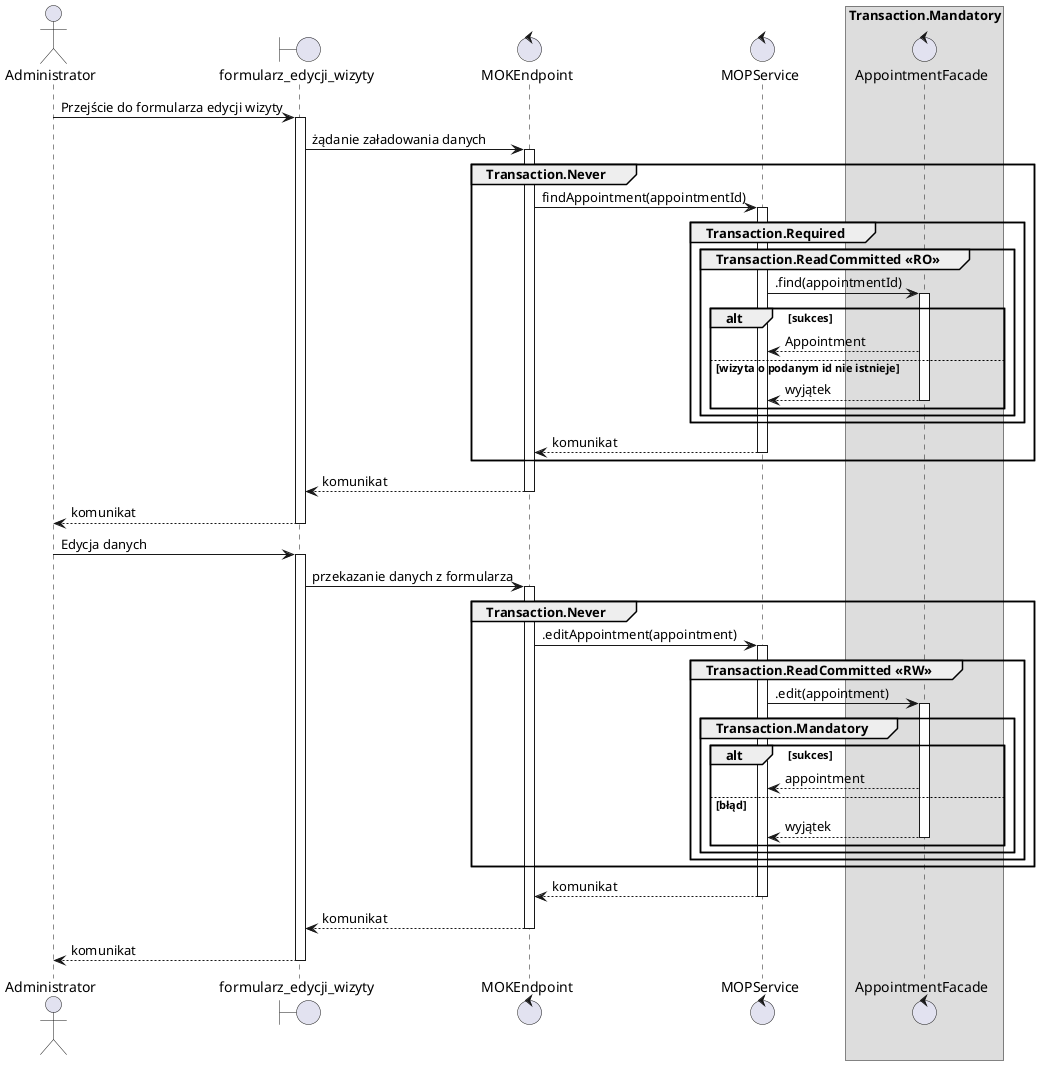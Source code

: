  @startuml MOP.11 - Edytuj dowolną wizytę


actor Administrator as guest
boundary formularz_edycji_wizyty as gui
control MOKEndpoint as endpoint
control MOPService as service
control AppointmentFacade as appointmentFacade

skinparam backgroundcolor transparent

guest -> gui ++ : Przejście do formularza edycji wizyty
gui -> endpoint ++ : żądanie załadowania danych

group Transaction.Never

    endpoint -> service  ++: findAppointment(appointmentId)

    group Transaction.Required
        group Transaction.ReadCommitted <<RO>>
            service -> appointmentFacade ++: .find(appointmentId)
            box Transaction.Mandatory
                participant appointmentFacade
            
                alt sukces
                    appointmentFacade --> service : Appointment
                else wizyta o podanym id nie istnieje
                    appointmentFacade --> service : wyjątek
                    deactivate
                end
                
            box
            
        end
    end
    return komunikat

end
return komunikat

return komunikat

guest -> gui ++: Edycja danych
gui -> endpoint ++: przekazanie danych z formularza
group Transaction.Never
    endpoint -> service ++: .editAppointment(appointment)
    
    group Transaction.ReadCommitted <<RW>>
        service -> appointmentFacade ++: .edit(appointment)
        group Transaction.Mandatory
            alt sukces
                appointmentFacade --> service : appointment
            else błąd
                appointmentFacade --> service : wyjątek
                deactivate
            end
        end
    end
end
return komunikat
return komunikat
return komunikat

@enduml